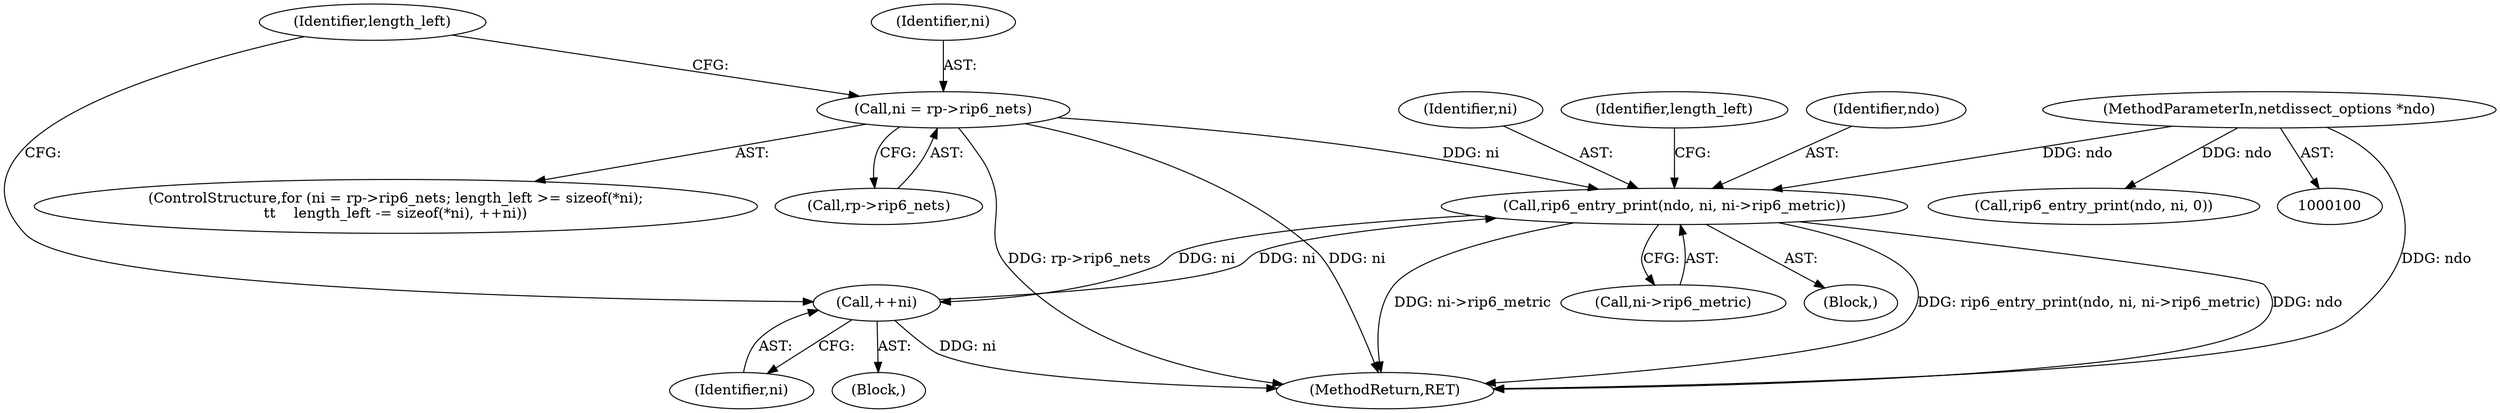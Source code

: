 digraph "0_tcpdump_e942fb84fbe3a73a98a00d2a279425872b5fb9d2@pointer" {
"1000340" [label="(Call,rip6_entry_print(ndo, ni, ni->rip6_metric))"];
"1000101" [label="(MethodParameterIn,netdissect_options *ndo)"];
"1000303" [label="(Call,ni = rp->rip6_nets)"];
"1000319" [label="(Call,++ni)"];
"1000340" [label="(Call,rip6_entry_print(ndo, ni, ni->rip6_metric))"];
"1000319" [label="(Call,++ni)"];
"1000302" [label="(ControlStructure,for (ni = rp->rip6_nets; length_left >= sizeof(*ni);\n\t\t    length_left -= sizeof(*ni), ++ni))"];
"1000313" [label="(Block,)"];
"1000320" [label="(Identifier,ni)"];
"1000343" [label="(Call,ni->rip6_metric)"];
"1000303" [label="(Call,ni = rp->rip6_nets)"];
"1000342" [label="(Identifier,ni)"];
"1000304" [label="(Identifier,ni)"];
"1000101" [label="(MethodParameterIn,netdissect_options *ndo)"];
"1000305" [label="(Call,rp->rip6_nets)"];
"1000242" [label="(Call,rip6_entry_print(ndo, ni, 0))"];
"1000315" [label="(Identifier,length_left)"];
"1000309" [label="(Identifier,length_left)"];
"1000389" [label="(MethodReturn,RET)"];
"1000321" [label="(Block,)"];
"1000340" [label="(Call,rip6_entry_print(ndo, ni, ni->rip6_metric))"];
"1000341" [label="(Identifier,ndo)"];
"1000340" -> "1000321"  [label="AST: "];
"1000340" -> "1000343"  [label="CFG: "];
"1000341" -> "1000340"  [label="AST: "];
"1000342" -> "1000340"  [label="AST: "];
"1000343" -> "1000340"  [label="AST: "];
"1000315" -> "1000340"  [label="CFG: "];
"1000340" -> "1000389"  [label="DDG: ni->rip6_metric"];
"1000340" -> "1000389"  [label="DDG: rip6_entry_print(ndo, ni, ni->rip6_metric)"];
"1000340" -> "1000389"  [label="DDG: ndo"];
"1000340" -> "1000319"  [label="DDG: ni"];
"1000101" -> "1000340"  [label="DDG: ndo"];
"1000303" -> "1000340"  [label="DDG: ni"];
"1000319" -> "1000340"  [label="DDG: ni"];
"1000101" -> "1000100"  [label="AST: "];
"1000101" -> "1000389"  [label="DDG: ndo"];
"1000101" -> "1000242"  [label="DDG: ndo"];
"1000303" -> "1000302"  [label="AST: "];
"1000303" -> "1000305"  [label="CFG: "];
"1000304" -> "1000303"  [label="AST: "];
"1000305" -> "1000303"  [label="AST: "];
"1000309" -> "1000303"  [label="CFG: "];
"1000303" -> "1000389"  [label="DDG: ni"];
"1000303" -> "1000389"  [label="DDG: rp->rip6_nets"];
"1000319" -> "1000313"  [label="AST: "];
"1000319" -> "1000320"  [label="CFG: "];
"1000320" -> "1000319"  [label="AST: "];
"1000309" -> "1000319"  [label="CFG: "];
"1000319" -> "1000389"  [label="DDG: ni"];
}
